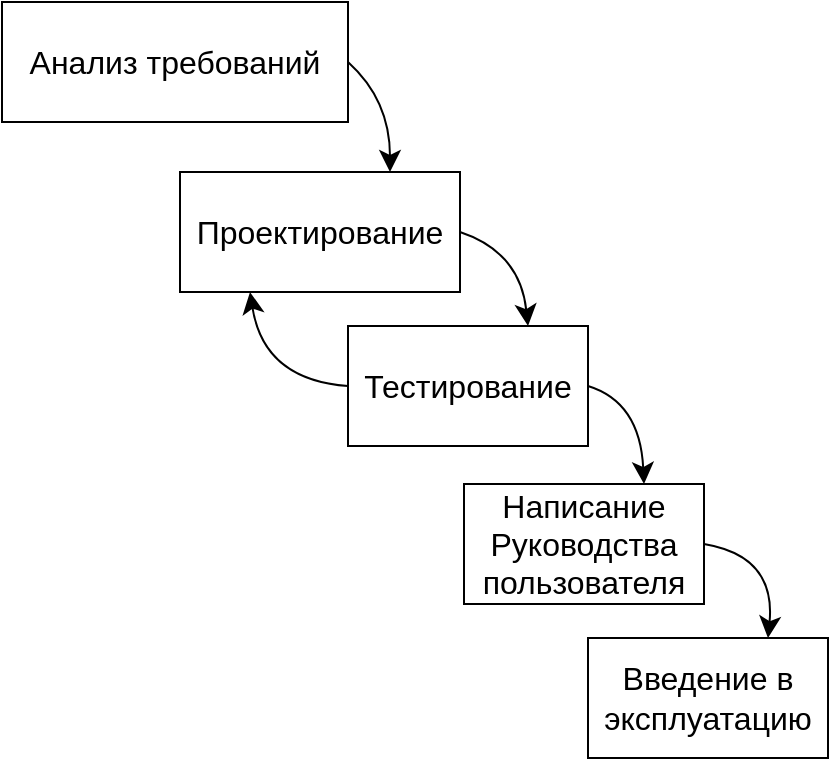 <mxfile version="20.8.23" type="github">
  <diagram name="Страница 1" id="Yf1MS0EFdy4w5h0H62gI">
    <mxGraphModel dx="1242" dy="227" grid="0" gridSize="10" guides="1" tooltips="1" connect="1" arrows="1" fold="1" page="0" pageScale="1" pageWidth="827" pageHeight="1169" math="0" shadow="0">
      <root>
        <mxCell id="0" />
        <mxCell id="1" parent="0" />
        <mxCell id="G0eT8773qCDnwtKbjnKG-12" style="edgeStyle=none;curved=1;rounded=0;orthogonalLoop=1;jettySize=auto;html=1;exitX=1;exitY=0.5;exitDx=0;exitDy=0;entryX=0.75;entryY=0;entryDx=0;entryDy=0;fontSize=12;startSize=8;endSize=8;" edge="1" parent="1" source="G0eT8773qCDnwtKbjnKG-1" target="G0eT8773qCDnwtKbjnKG-2">
          <mxGeometry relative="1" as="geometry">
            <Array as="points">
              <mxPoint x="415" y="560" />
            </Array>
          </mxGeometry>
        </mxCell>
        <mxCell id="G0eT8773qCDnwtKbjnKG-1" value="Анализ требований" style="rounded=0;whiteSpace=wrap;html=1;fontSize=16;" vertex="1" parent="1">
          <mxGeometry x="221" y="511" width="173" height="60" as="geometry" />
        </mxCell>
        <mxCell id="G0eT8773qCDnwtKbjnKG-13" style="edgeStyle=none;curved=1;rounded=0;orthogonalLoop=1;jettySize=auto;html=1;exitX=1;exitY=0.5;exitDx=0;exitDy=0;entryX=0.75;entryY=0;entryDx=0;entryDy=0;fontSize=12;startSize=8;endSize=8;" edge="1" parent="1" source="G0eT8773qCDnwtKbjnKG-2" target="G0eT8773qCDnwtKbjnKG-4">
          <mxGeometry relative="1" as="geometry">
            <Array as="points">
              <mxPoint x="480" y="636" />
            </Array>
          </mxGeometry>
        </mxCell>
        <mxCell id="G0eT8773qCDnwtKbjnKG-2" value="Проектирование" style="rounded=0;whiteSpace=wrap;html=1;fontSize=16;" vertex="1" parent="1">
          <mxGeometry x="310" y="596" width="140" height="60" as="geometry" />
        </mxCell>
        <mxCell id="G0eT8773qCDnwtKbjnKG-14" style="edgeStyle=none;curved=1;rounded=0;orthogonalLoop=1;jettySize=auto;html=1;exitX=0;exitY=0.5;exitDx=0;exitDy=0;entryX=0.25;entryY=1;entryDx=0;entryDy=0;fontSize=12;startSize=8;endSize=8;" edge="1" parent="1" source="G0eT8773qCDnwtKbjnKG-4" target="G0eT8773qCDnwtKbjnKG-2">
          <mxGeometry relative="1" as="geometry">
            <Array as="points">
              <mxPoint x="352" y="700" />
            </Array>
          </mxGeometry>
        </mxCell>
        <mxCell id="G0eT8773qCDnwtKbjnKG-15" style="edgeStyle=none;curved=1;rounded=0;orthogonalLoop=1;jettySize=auto;html=1;exitX=1;exitY=0.5;exitDx=0;exitDy=0;entryX=0.75;entryY=0;entryDx=0;entryDy=0;fontSize=12;startSize=8;endSize=8;" edge="1" parent="1" source="G0eT8773qCDnwtKbjnKG-4" target="G0eT8773qCDnwtKbjnKG-7">
          <mxGeometry relative="1" as="geometry">
            <Array as="points">
              <mxPoint x="540" y="711" />
            </Array>
          </mxGeometry>
        </mxCell>
        <mxCell id="G0eT8773qCDnwtKbjnKG-4" value="Тестирование" style="rounded=0;whiteSpace=wrap;html=1;fontSize=16;" vertex="1" parent="1">
          <mxGeometry x="394" y="673" width="120" height="60" as="geometry" />
        </mxCell>
        <mxCell id="G0eT8773qCDnwtKbjnKG-16" style="edgeStyle=none;curved=1;rounded=0;orthogonalLoop=1;jettySize=auto;html=1;exitX=1;exitY=0.5;exitDx=0;exitDy=0;entryX=0.75;entryY=0;entryDx=0;entryDy=0;fontSize=12;startSize=8;endSize=8;" edge="1" parent="1" source="G0eT8773qCDnwtKbjnKG-7" target="G0eT8773qCDnwtKbjnKG-10">
          <mxGeometry relative="1" as="geometry">
            <Array as="points">
              <mxPoint x="608" y="788" />
            </Array>
          </mxGeometry>
        </mxCell>
        <mxCell id="G0eT8773qCDnwtKbjnKG-7" value="Написание&lt;br&gt;Руководства&lt;br&gt;пользователя" style="rounded=0;whiteSpace=wrap;html=1;fontSize=16;" vertex="1" parent="1">
          <mxGeometry x="452" y="752" width="120" height="60" as="geometry" />
        </mxCell>
        <mxCell id="G0eT8773qCDnwtKbjnKG-10" value="Введение в эксплуатацию" style="rounded=0;whiteSpace=wrap;html=1;fontSize=16;" vertex="1" parent="1">
          <mxGeometry x="514" y="829" width="120" height="60" as="geometry" />
        </mxCell>
      </root>
    </mxGraphModel>
  </diagram>
</mxfile>
